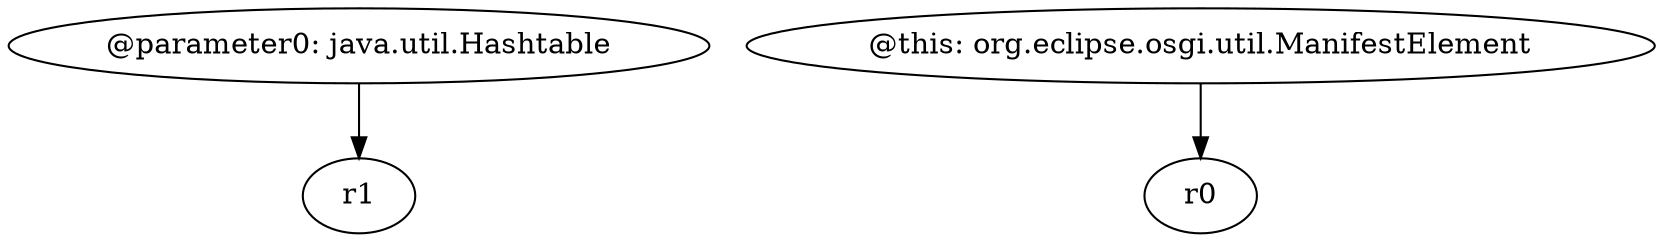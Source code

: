 digraph g {
0[label="@parameter0: java.util.Hashtable"]
1[label="r1"]
0->1[label=""]
2[label="@this: org.eclipse.osgi.util.ManifestElement"]
3[label="r0"]
2->3[label=""]
}
